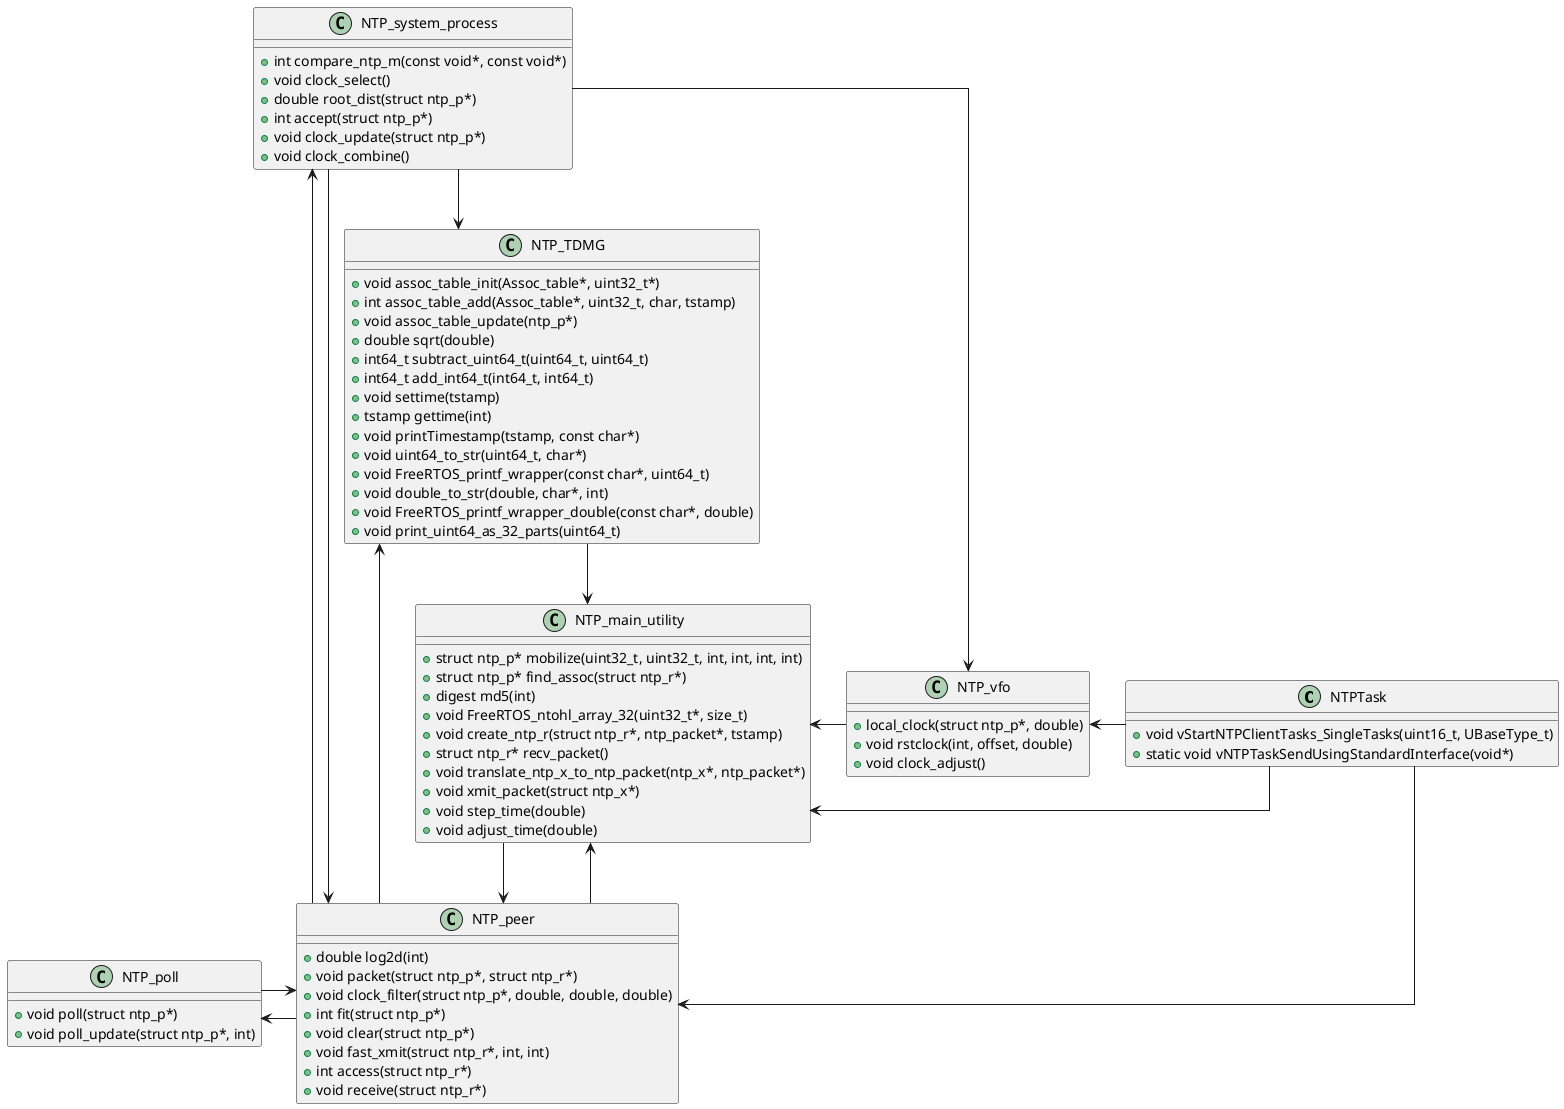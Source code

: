 @startuml
skinparam linetype ortho

' Classes definition
class NTPTask {
    + void vStartNTPClientTasks_SingleTasks(uint16_t, UBaseType_t)
    + static void vNTPTaskSendUsingStandardInterface(void*)
}

class NTP_main_utility {
    + struct ntp_p* mobilize(uint32_t, uint32_t, int, int, int, int)
    + struct ntp_p* find_assoc(struct ntp_r*)
    + digest md5(int)
    + void FreeRTOS_ntohl_array_32(uint32_t*, size_t)
    + void create_ntp_r(struct ntp_r*, ntp_packet*, tstamp)
    + struct ntp_r* recv_packet()
    + void translate_ntp_x_to_ntp_packet(ntp_x*, ntp_packet*)
    + void xmit_packet(struct ntp_x*)
    + void step_time(double)
    + void adjust_time(double)
}

class NTP_TDMG {
    + void assoc_table_init(Assoc_table*, uint32_t*)
    + int assoc_table_add(Assoc_table*, uint32_t, char, tstamp)
    + void assoc_table_update(ntp_p*)
    + double sqrt(double)
    + int64_t subtract_uint64_t(uint64_t, uint64_t)
    + int64_t add_int64_t(int64_t, int64_t)
    + void settime(tstamp)
    + tstamp gettime(int)
    + void printTimestamp(tstamp, const char*)
    + void uint64_to_str(uint64_t, char*)
    + void FreeRTOS_printf_wrapper(const char*, uint64_t)
    + void double_to_str(double, char*, int)
    + void FreeRTOS_printf_wrapper_double(const char*, double)
    + void print_uint64_as_32_parts(uint64_t)
}

class NTP_peer {
    + double log2d(int)
    + void packet(struct ntp_p*, struct ntp_r*)
    + void clock_filter(struct ntp_p*, double, double, double)
    + int fit(struct ntp_p*)
    + void clear(struct ntp_p*)
    + void fast_xmit(struct ntp_r*, int, int)
    + int access(struct ntp_r*)
    + void receive(struct ntp_r*)
}

class NTP_poll {
    + void poll(struct ntp_p*)
    + void poll_update(struct ntp_p*, int)
}

class NTP_system_process {
    + int compare_ntp_m(const void*, const void*)
    + void clock_select()
    + double root_dist(struct ntp_p*)
    + int accept(struct ntp_p*)
    + void clock_update(struct ntp_p*)
    + void clock_combine()
}

 class NTP_vfo {
    + local_clock(struct ntp_p*, double)
    + void rstclock(int, offset, double)
    + void clock_adjust()
}

' Relationships
NTPTask -left-> NTP_main_utility
NTPTask -down-> NTP_peer
NTPTask -left-> NTP_vfo

NTP_main_utility -left-> NTP_peer
NTP_main_utility -left-> NTP_TDMG.c

NTP_TDMG -down-> NTP_main_utility

NTP_poll -right-> NTP_peer

NTP_peer -left-> NTP_TDMG
NTP_peer -left-> NTP_poll
NTP_peer -left-> NTP_system_process
NTP_peer -right-> NTP_main_utility

NTP_system_process -down-> NTP_vfo
NTP_system_process -down-> NTP_TDMG
NTP_system_process -down-> NTP_peer

NTP_vfo -left-> NTP_main_utility
@enduml